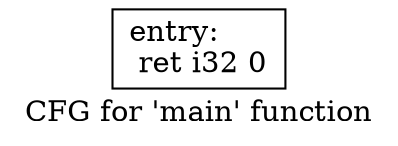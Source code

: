 digraph "CFG for 'main' function" {
	label="CFG for 'main' function";

	Node0x5563f6307230 [shape=record,label="{entry:\l  ret i32 0\l}"];
}
